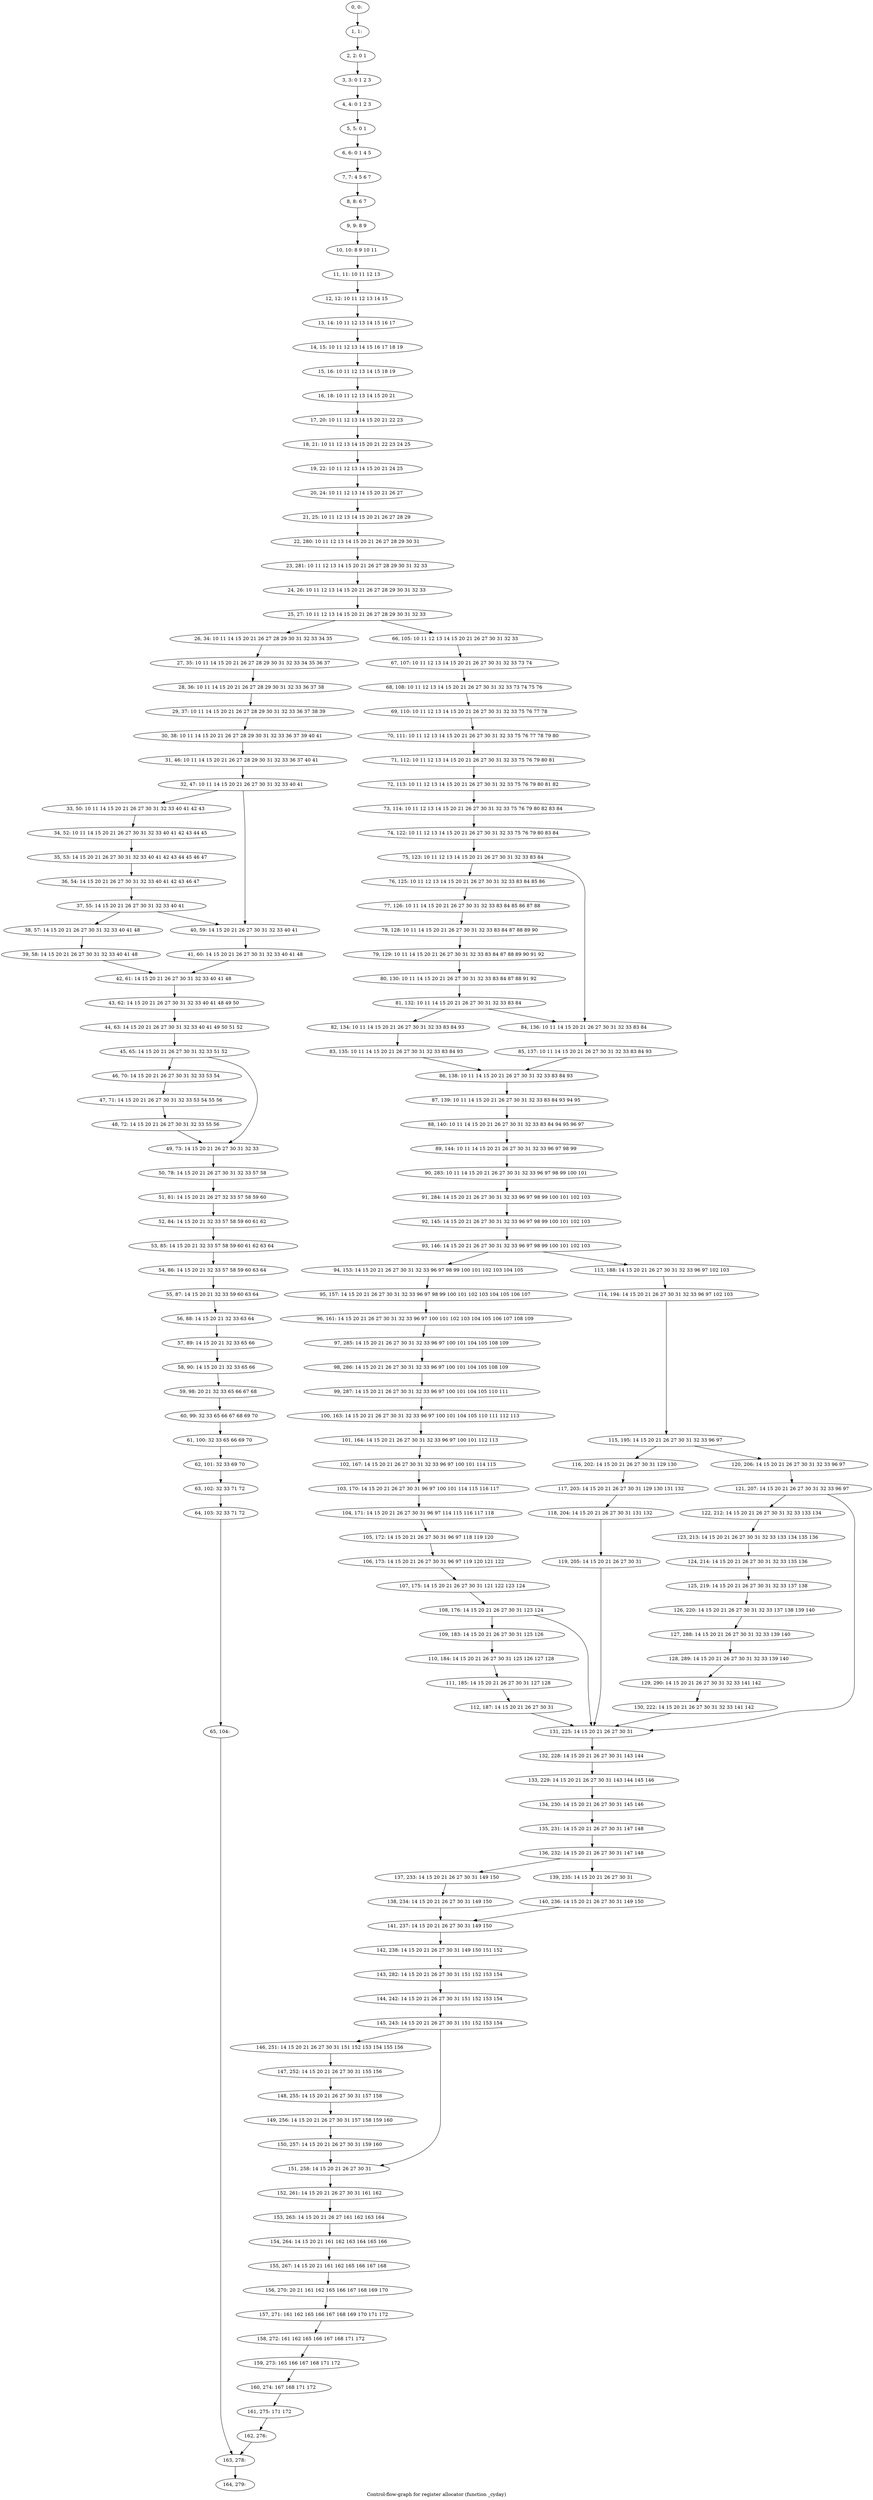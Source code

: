 digraph G {
graph [label="Control-flow-graph for register allocator (function _cyday)"]
0[label="0, 0: "];
1[label="1, 1: "];
2[label="2, 2: 0 1 "];
3[label="3, 3: 0 1 2 3 "];
4[label="4, 4: 0 1 2 3 "];
5[label="5, 5: 0 1 "];
6[label="6, 6: 0 1 4 5 "];
7[label="7, 7: 4 5 6 7 "];
8[label="8, 8: 6 7 "];
9[label="9, 9: 8 9 "];
10[label="10, 10: 8 9 10 11 "];
11[label="11, 11: 10 11 12 13 "];
12[label="12, 12: 10 11 12 13 14 15 "];
13[label="13, 14: 10 11 12 13 14 15 16 17 "];
14[label="14, 15: 10 11 12 13 14 15 16 17 18 19 "];
15[label="15, 16: 10 11 12 13 14 15 18 19 "];
16[label="16, 18: 10 11 12 13 14 15 20 21 "];
17[label="17, 20: 10 11 12 13 14 15 20 21 22 23 "];
18[label="18, 21: 10 11 12 13 14 15 20 21 22 23 24 25 "];
19[label="19, 22: 10 11 12 13 14 15 20 21 24 25 "];
20[label="20, 24: 10 11 12 13 14 15 20 21 26 27 "];
21[label="21, 25: 10 11 12 13 14 15 20 21 26 27 28 29 "];
22[label="22, 280: 10 11 12 13 14 15 20 21 26 27 28 29 30 31 "];
23[label="23, 281: 10 11 12 13 14 15 20 21 26 27 28 29 30 31 32 33 "];
24[label="24, 26: 10 11 12 13 14 15 20 21 26 27 28 29 30 31 32 33 "];
25[label="25, 27: 10 11 12 13 14 15 20 21 26 27 28 29 30 31 32 33 "];
26[label="26, 34: 10 11 14 15 20 21 26 27 28 29 30 31 32 33 34 35 "];
27[label="27, 35: 10 11 14 15 20 21 26 27 28 29 30 31 32 33 34 35 36 37 "];
28[label="28, 36: 10 11 14 15 20 21 26 27 28 29 30 31 32 33 36 37 38 "];
29[label="29, 37: 10 11 14 15 20 21 26 27 28 29 30 31 32 33 36 37 38 39 "];
30[label="30, 38: 10 11 14 15 20 21 26 27 28 29 30 31 32 33 36 37 39 40 41 "];
31[label="31, 46: 10 11 14 15 20 21 26 27 28 29 30 31 32 33 36 37 40 41 "];
32[label="32, 47: 10 11 14 15 20 21 26 27 30 31 32 33 40 41 "];
33[label="33, 50: 10 11 14 15 20 21 26 27 30 31 32 33 40 41 42 43 "];
34[label="34, 52: 10 11 14 15 20 21 26 27 30 31 32 33 40 41 42 43 44 45 "];
35[label="35, 53: 14 15 20 21 26 27 30 31 32 33 40 41 42 43 44 45 46 47 "];
36[label="36, 54: 14 15 20 21 26 27 30 31 32 33 40 41 42 43 46 47 "];
37[label="37, 55: 14 15 20 21 26 27 30 31 32 33 40 41 "];
38[label="38, 57: 14 15 20 21 26 27 30 31 32 33 40 41 48 "];
39[label="39, 58: 14 15 20 21 26 27 30 31 32 33 40 41 48 "];
40[label="40, 59: 14 15 20 21 26 27 30 31 32 33 40 41 "];
41[label="41, 60: 14 15 20 21 26 27 30 31 32 33 40 41 48 "];
42[label="42, 61: 14 15 20 21 26 27 30 31 32 33 40 41 48 "];
43[label="43, 62: 14 15 20 21 26 27 30 31 32 33 40 41 48 49 50 "];
44[label="44, 63: 14 15 20 21 26 27 30 31 32 33 40 41 49 50 51 52 "];
45[label="45, 65: 14 15 20 21 26 27 30 31 32 33 51 52 "];
46[label="46, 70: 14 15 20 21 26 27 30 31 32 33 53 54 "];
47[label="47, 71: 14 15 20 21 26 27 30 31 32 33 53 54 55 56 "];
48[label="48, 72: 14 15 20 21 26 27 30 31 32 33 55 56 "];
49[label="49, 73: 14 15 20 21 26 27 30 31 32 33 "];
50[label="50, 78: 14 15 20 21 26 27 30 31 32 33 57 58 "];
51[label="51, 81: 14 15 20 21 26 27 32 33 57 58 59 60 "];
52[label="52, 84: 14 15 20 21 32 33 57 58 59 60 61 62 "];
53[label="53, 85: 14 15 20 21 32 33 57 58 59 60 61 62 63 64 "];
54[label="54, 86: 14 15 20 21 32 33 57 58 59 60 63 64 "];
55[label="55, 87: 14 15 20 21 32 33 59 60 63 64 "];
56[label="56, 88: 14 15 20 21 32 33 63 64 "];
57[label="57, 89: 14 15 20 21 32 33 65 66 "];
58[label="58, 90: 14 15 20 21 32 33 65 66 "];
59[label="59, 98: 20 21 32 33 65 66 67 68 "];
60[label="60, 99: 32 33 65 66 67 68 69 70 "];
61[label="61, 100: 32 33 65 66 69 70 "];
62[label="62, 101: 32 33 69 70 "];
63[label="63, 102: 32 33 71 72 "];
64[label="64, 103: 32 33 71 72 "];
65[label="65, 104: "];
66[label="66, 105: 10 11 12 13 14 15 20 21 26 27 30 31 32 33 "];
67[label="67, 107: 10 11 12 13 14 15 20 21 26 27 30 31 32 33 73 74 "];
68[label="68, 108: 10 11 12 13 14 15 20 21 26 27 30 31 32 33 73 74 75 76 "];
69[label="69, 110: 10 11 12 13 14 15 20 21 26 27 30 31 32 33 75 76 77 78 "];
70[label="70, 111: 10 11 12 13 14 15 20 21 26 27 30 31 32 33 75 76 77 78 79 80 "];
71[label="71, 112: 10 11 12 13 14 15 20 21 26 27 30 31 32 33 75 76 79 80 81 "];
72[label="72, 113: 10 11 12 13 14 15 20 21 26 27 30 31 32 33 75 76 79 80 81 82 "];
73[label="73, 114: 10 11 12 13 14 15 20 21 26 27 30 31 32 33 75 76 79 80 82 83 84 "];
74[label="74, 122: 10 11 12 13 14 15 20 21 26 27 30 31 32 33 75 76 79 80 83 84 "];
75[label="75, 123: 10 11 12 13 14 15 20 21 26 27 30 31 32 33 83 84 "];
76[label="76, 125: 10 11 12 13 14 15 20 21 26 27 30 31 32 33 83 84 85 86 "];
77[label="77, 126: 10 11 14 15 20 21 26 27 30 31 32 33 83 84 85 86 87 88 "];
78[label="78, 128: 10 11 14 15 20 21 26 27 30 31 32 33 83 84 87 88 89 90 "];
79[label="79, 129: 10 11 14 15 20 21 26 27 30 31 32 33 83 84 87 88 89 90 91 92 "];
80[label="80, 130: 10 11 14 15 20 21 26 27 30 31 32 33 83 84 87 88 91 92 "];
81[label="81, 132: 10 11 14 15 20 21 26 27 30 31 32 33 83 84 "];
82[label="82, 134: 10 11 14 15 20 21 26 27 30 31 32 33 83 84 93 "];
83[label="83, 135: 10 11 14 15 20 21 26 27 30 31 32 33 83 84 93 "];
84[label="84, 136: 10 11 14 15 20 21 26 27 30 31 32 33 83 84 "];
85[label="85, 137: 10 11 14 15 20 21 26 27 30 31 32 33 83 84 93 "];
86[label="86, 138: 10 11 14 15 20 21 26 27 30 31 32 33 83 84 93 "];
87[label="87, 139: 10 11 14 15 20 21 26 27 30 31 32 33 83 84 93 94 95 "];
88[label="88, 140: 10 11 14 15 20 21 26 27 30 31 32 33 83 84 94 95 96 97 "];
89[label="89, 144: 10 11 14 15 20 21 26 27 30 31 32 33 96 97 98 99 "];
90[label="90, 283: 10 11 14 15 20 21 26 27 30 31 32 33 96 97 98 99 100 101 "];
91[label="91, 284: 14 15 20 21 26 27 30 31 32 33 96 97 98 99 100 101 102 103 "];
92[label="92, 145: 14 15 20 21 26 27 30 31 32 33 96 97 98 99 100 101 102 103 "];
93[label="93, 146: 14 15 20 21 26 27 30 31 32 33 96 97 98 99 100 101 102 103 "];
94[label="94, 153: 14 15 20 21 26 27 30 31 32 33 96 97 98 99 100 101 102 103 104 105 "];
95[label="95, 157: 14 15 20 21 26 27 30 31 32 33 96 97 98 99 100 101 102 103 104 105 106 107 "];
96[label="96, 161: 14 15 20 21 26 27 30 31 32 33 96 97 100 101 102 103 104 105 106 107 108 109 "];
97[label="97, 285: 14 15 20 21 26 27 30 31 32 33 96 97 100 101 104 105 108 109 "];
98[label="98, 286: 14 15 20 21 26 27 30 31 32 33 96 97 100 101 104 105 108 109 "];
99[label="99, 287: 14 15 20 21 26 27 30 31 32 33 96 97 100 101 104 105 110 111 "];
100[label="100, 163: 14 15 20 21 26 27 30 31 32 33 96 97 100 101 104 105 110 111 112 113 "];
101[label="101, 164: 14 15 20 21 26 27 30 31 32 33 96 97 100 101 112 113 "];
102[label="102, 167: 14 15 20 21 26 27 30 31 32 33 96 97 100 101 114 115 "];
103[label="103, 170: 14 15 20 21 26 27 30 31 96 97 100 101 114 115 116 117 "];
104[label="104, 171: 14 15 20 21 26 27 30 31 96 97 114 115 116 117 118 "];
105[label="105, 172: 14 15 20 21 26 27 30 31 96 97 118 119 120 "];
106[label="106, 173: 14 15 20 21 26 27 30 31 96 97 119 120 121 122 "];
107[label="107, 175: 14 15 20 21 26 27 30 31 121 122 123 124 "];
108[label="108, 176: 14 15 20 21 26 27 30 31 123 124 "];
109[label="109, 183: 14 15 20 21 26 27 30 31 125 126 "];
110[label="110, 184: 14 15 20 21 26 27 30 31 125 126 127 128 "];
111[label="111, 185: 14 15 20 21 26 27 30 31 127 128 "];
112[label="112, 187: 14 15 20 21 26 27 30 31 "];
113[label="113, 188: 14 15 20 21 26 27 30 31 32 33 96 97 102 103 "];
114[label="114, 194: 14 15 20 21 26 27 30 31 32 33 96 97 102 103 "];
115[label="115, 195: 14 15 20 21 26 27 30 31 32 33 96 97 "];
116[label="116, 202: 14 15 20 21 26 27 30 31 129 130 "];
117[label="117, 203: 14 15 20 21 26 27 30 31 129 130 131 132 "];
118[label="118, 204: 14 15 20 21 26 27 30 31 131 132 "];
119[label="119, 205: 14 15 20 21 26 27 30 31 "];
120[label="120, 206: 14 15 20 21 26 27 30 31 32 33 96 97 "];
121[label="121, 207: 14 15 20 21 26 27 30 31 32 33 96 97 "];
122[label="122, 212: 14 15 20 21 26 27 30 31 32 33 133 134 "];
123[label="123, 213: 14 15 20 21 26 27 30 31 32 33 133 134 135 136 "];
124[label="124, 214: 14 15 20 21 26 27 30 31 32 33 135 136 "];
125[label="125, 219: 14 15 20 21 26 27 30 31 32 33 137 138 "];
126[label="126, 220: 14 15 20 21 26 27 30 31 32 33 137 138 139 140 "];
127[label="127, 288: 14 15 20 21 26 27 30 31 32 33 139 140 "];
128[label="128, 289: 14 15 20 21 26 27 30 31 32 33 139 140 "];
129[label="129, 290: 14 15 20 21 26 27 30 31 32 33 141 142 "];
130[label="130, 222: 14 15 20 21 26 27 30 31 32 33 141 142 "];
131[label="131, 225: 14 15 20 21 26 27 30 31 "];
132[label="132, 228: 14 15 20 21 26 27 30 31 143 144 "];
133[label="133, 229: 14 15 20 21 26 27 30 31 143 144 145 146 "];
134[label="134, 230: 14 15 20 21 26 27 30 31 145 146 "];
135[label="135, 231: 14 15 20 21 26 27 30 31 147 148 "];
136[label="136, 232: 14 15 20 21 26 27 30 31 147 148 "];
137[label="137, 233: 14 15 20 21 26 27 30 31 149 150 "];
138[label="138, 234: 14 15 20 21 26 27 30 31 149 150 "];
139[label="139, 235: 14 15 20 21 26 27 30 31 "];
140[label="140, 236: 14 15 20 21 26 27 30 31 149 150 "];
141[label="141, 237: 14 15 20 21 26 27 30 31 149 150 "];
142[label="142, 238: 14 15 20 21 26 27 30 31 149 150 151 152 "];
143[label="143, 282: 14 15 20 21 26 27 30 31 151 152 153 154 "];
144[label="144, 242: 14 15 20 21 26 27 30 31 151 152 153 154 "];
145[label="145, 243: 14 15 20 21 26 27 30 31 151 152 153 154 "];
146[label="146, 251: 14 15 20 21 26 27 30 31 151 152 153 154 155 156 "];
147[label="147, 252: 14 15 20 21 26 27 30 31 155 156 "];
148[label="148, 255: 14 15 20 21 26 27 30 31 157 158 "];
149[label="149, 256: 14 15 20 21 26 27 30 31 157 158 159 160 "];
150[label="150, 257: 14 15 20 21 26 27 30 31 159 160 "];
151[label="151, 258: 14 15 20 21 26 27 30 31 "];
152[label="152, 261: 14 15 20 21 26 27 30 31 161 162 "];
153[label="153, 263: 14 15 20 21 26 27 161 162 163 164 "];
154[label="154, 264: 14 15 20 21 161 162 163 164 165 166 "];
155[label="155, 267: 14 15 20 21 161 162 165 166 167 168 "];
156[label="156, 270: 20 21 161 162 165 166 167 168 169 170 "];
157[label="157, 271: 161 162 165 166 167 168 169 170 171 172 "];
158[label="158, 272: 161 162 165 166 167 168 171 172 "];
159[label="159, 273: 165 166 167 168 171 172 "];
160[label="160, 274: 167 168 171 172 "];
161[label="161, 275: 171 172 "];
162[label="162, 276: "];
163[label="163, 278: "];
164[label="164, 279: "];
0->1 ;
1->2 ;
2->3 ;
3->4 ;
4->5 ;
5->6 ;
6->7 ;
7->8 ;
8->9 ;
9->10 ;
10->11 ;
11->12 ;
12->13 ;
13->14 ;
14->15 ;
15->16 ;
16->17 ;
17->18 ;
18->19 ;
19->20 ;
20->21 ;
21->22 ;
22->23 ;
23->24 ;
24->25 ;
25->26 ;
25->66 ;
26->27 ;
27->28 ;
28->29 ;
29->30 ;
30->31 ;
31->32 ;
32->33 ;
32->40 ;
33->34 ;
34->35 ;
35->36 ;
36->37 ;
37->38 ;
37->40 ;
38->39 ;
39->42 ;
40->41 ;
41->42 ;
42->43 ;
43->44 ;
44->45 ;
45->46 ;
45->49 ;
46->47 ;
47->48 ;
48->49 ;
49->50 ;
50->51 ;
51->52 ;
52->53 ;
53->54 ;
54->55 ;
55->56 ;
56->57 ;
57->58 ;
58->59 ;
59->60 ;
60->61 ;
61->62 ;
62->63 ;
63->64 ;
64->65 ;
65->163 ;
66->67 ;
67->68 ;
68->69 ;
69->70 ;
70->71 ;
71->72 ;
72->73 ;
73->74 ;
74->75 ;
75->76 ;
75->84 ;
76->77 ;
77->78 ;
78->79 ;
79->80 ;
80->81 ;
81->82 ;
81->84 ;
82->83 ;
83->86 ;
84->85 ;
85->86 ;
86->87 ;
87->88 ;
88->89 ;
89->90 ;
90->91 ;
91->92 ;
92->93 ;
93->94 ;
93->113 ;
94->95 ;
95->96 ;
96->97 ;
97->98 ;
98->99 ;
99->100 ;
100->101 ;
101->102 ;
102->103 ;
103->104 ;
104->105 ;
105->106 ;
106->107 ;
107->108 ;
108->109 ;
108->131 ;
109->110 ;
110->111 ;
111->112 ;
112->131 ;
113->114 ;
114->115 ;
115->116 ;
115->120 ;
116->117 ;
117->118 ;
118->119 ;
119->131 ;
120->121 ;
121->122 ;
121->131 ;
122->123 ;
123->124 ;
124->125 ;
125->126 ;
126->127 ;
127->128 ;
128->129 ;
129->130 ;
130->131 ;
131->132 ;
132->133 ;
133->134 ;
134->135 ;
135->136 ;
136->137 ;
136->139 ;
137->138 ;
138->141 ;
139->140 ;
140->141 ;
141->142 ;
142->143 ;
143->144 ;
144->145 ;
145->146 ;
145->151 ;
146->147 ;
147->148 ;
148->149 ;
149->150 ;
150->151 ;
151->152 ;
152->153 ;
153->154 ;
154->155 ;
155->156 ;
156->157 ;
157->158 ;
158->159 ;
159->160 ;
160->161 ;
161->162 ;
162->163 ;
163->164 ;
}
